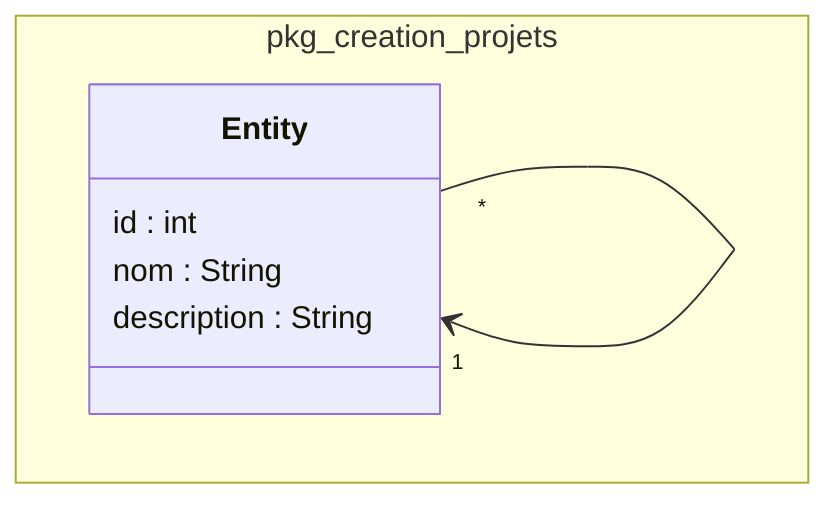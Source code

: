classDiagram

namespace pkg_creation_projets {

class Entity {
  id : int
  nom : String
  description : String
}

}

Entity "*" --> "1" Entity